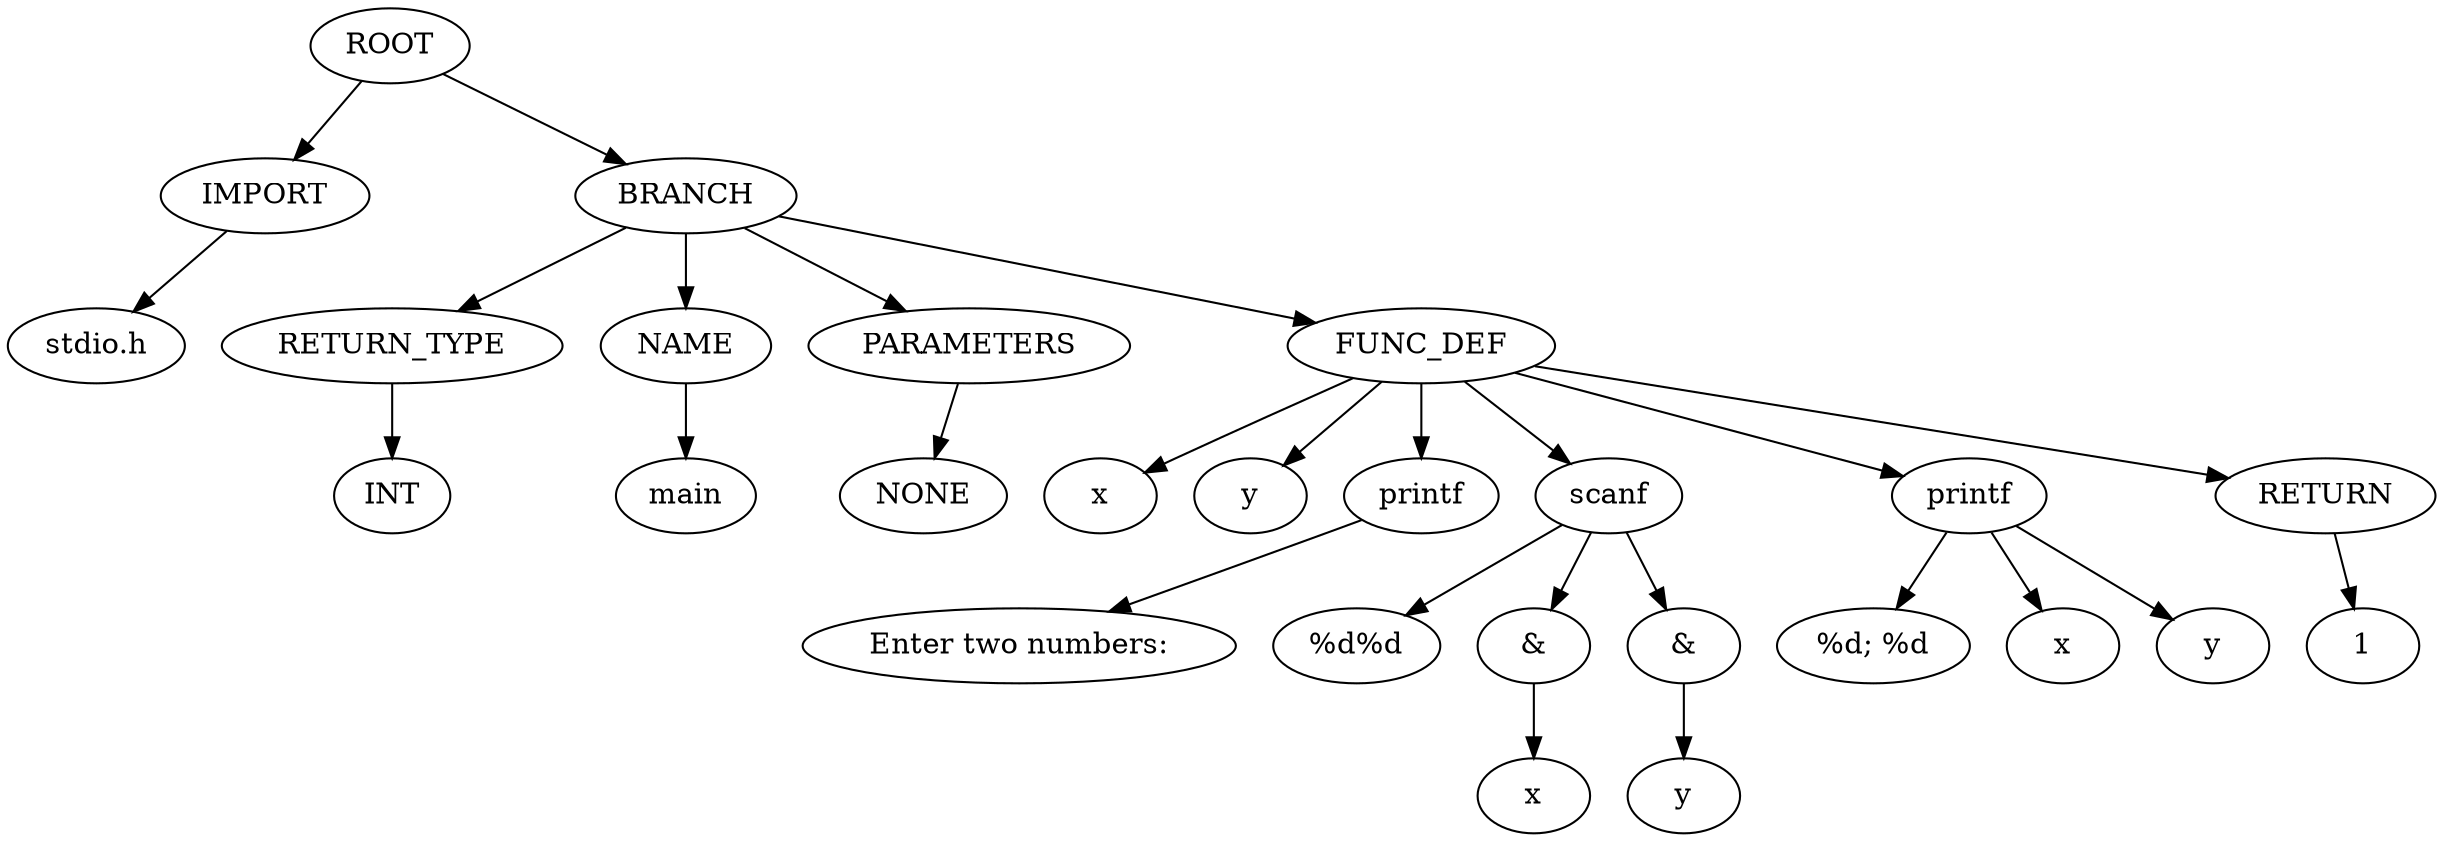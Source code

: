 strict digraph G{
l11[label = "IMPORT"]
l111[label = "BRANCH"]
"ROOT"->"l11"
l11131[label = "stdio.h"]
"l11"->l11131
"ROOT"->"l111"
l111331[label = "RETURN_TYPE"]
l1113311[label = "NAME"]
l11133111[label = "PARAMETERS"]
l111331111[label = "FUNC_DEF"]
"l111"->"l111331"
l11133111131[label = "INT"]
"l111331"->l11133111131
"l111"->"l1113311"
l111331111331[label = "main"]
"l1113311"->l111331111331
"l111"->"l11133111"
l1113311113331[label = "NONE"]
"l11133111"->l1113311113331
"l111"->"l111331111"
l11133111133331[label = "x"]
l111331111333311[label = "y"]
l1113311113333111[label = "printf"]
l11133111133331111[label = "scanf"]
l111331111333311111[label = "printf"]
l1113311113333111111[label = "RETURN"]
"l111331111"->l11133111133331
"l111331111"->l111331111333311
"l111331111"->"l1113311113333111"
l11133111133331111113331[label = "Enter two numbers:"]
"l1113311113333111"->l11133111133331111113331
"l111331111"->"l11133111133331111"
l111331111333311111133331[label = "%d%d"]
l1113311113333111111333311[label = "&"]
l11133111133331111113333111[label = "&"]
"l11133111133331111"->l111331111333311111133331
"l11133111133331111"->"l1113311113333111111333311"
l11133111133331111113333111331[label = "x"]
"l1113311113333111111333311"->l11133111133331111113333111331
"l11133111133331111"->"l11133111133331111113333111"
l111331111333311111133331113331[label = "y"]
"l11133111133331111113333111"->l111331111333311111133331113331
"l111331111"->"l111331111333311111"
l1113311113333111111333331[label = "%d; %d"]
l11133111133331111113333311[label = "x"]
l111331111333311111133333111[label = "y"]
"l111331111333311111"->l1113311113333111111333331
"l111331111333311111"->l11133111133331111113333311
"l111331111333311111"->l111331111333311111133333111
"l111331111"->"l1113311113333111111"
l11133111133331111113333331[label = "1"]
"l1113311113333111111"->l11133111133331111113333331
}
